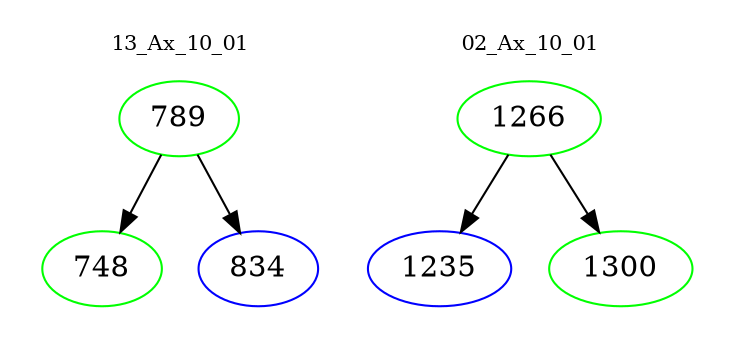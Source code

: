 digraph{
subgraph cluster_0 {
color = white
label = "13_Ax_10_01";
fontsize=10;
T0_789 [label="789", color="green"]
T0_789 -> T0_748 [color="black"]
T0_748 [label="748", color="green"]
T0_789 -> T0_834 [color="black"]
T0_834 [label="834", color="blue"]
}
subgraph cluster_1 {
color = white
label = "02_Ax_10_01";
fontsize=10;
T1_1266 [label="1266", color="green"]
T1_1266 -> T1_1235 [color="black"]
T1_1235 [label="1235", color="blue"]
T1_1266 -> T1_1300 [color="black"]
T1_1300 [label="1300", color="green"]
}
}
